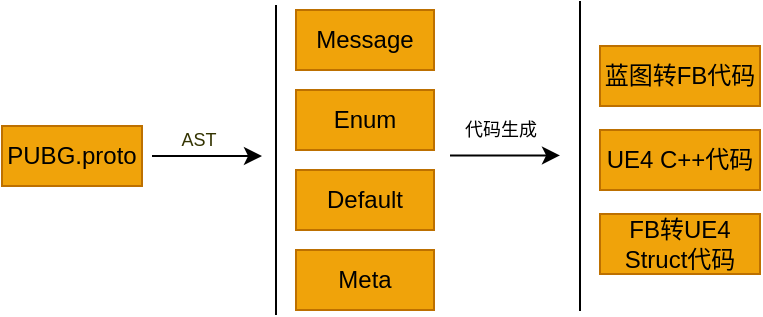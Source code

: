 <mxfile version="12.9.7" type="github">
  <diagram id="geBm-2fr2CytJHsljV7D" name="Page-1">
    <mxGraphModel dx="1178" dy="631" grid="1" gridSize="10" guides="1" tooltips="1" connect="1" arrows="1" fold="1" page="1" pageScale="1" pageWidth="827" pageHeight="1169" math="0" shadow="0">
      <root>
        <mxCell id="0" />
        <mxCell id="1" parent="0" />
        <mxCell id="N63TacE3sIvnsK9GecQp-14" value="&lt;font style=&quot;font-size: 9px&quot;&gt;AST&lt;/font&gt;" style="text;html=1;align=center;verticalAlign=middle;resizable=0;points=[];autosize=1;fontSize=6;fontColor=#333300;" parent="1" vertex="1">
          <mxGeometry x="151" y="308" width="40" height="10" as="geometry" />
        </mxCell>
        <mxCell id="N63TacE3sIvnsK9GecQp-9" value="&lt;font color=&quot;#000000&quot;&gt;蓝图转FB代码&lt;/font&gt;" style="rounded=0;whiteSpace=wrap;html=1;fillColor=#f0a30a;strokeColor=#BD7000;fontColor=#ffffff;" parent="1" vertex="1">
          <mxGeometry x="372" y="266" width="80" height="30" as="geometry" />
        </mxCell>
        <mxCell id="N63TacE3sIvnsK9GecQp-10" value="&lt;font color=&quot;#000000&quot;&gt;UE4 C++代码&lt;/font&gt;" style="rounded=0;whiteSpace=wrap;html=1;fillColor=#f0a30a;strokeColor=#BD7000;fontColor=#ffffff;" parent="1" vertex="1">
          <mxGeometry x="372" y="308" width="80" height="30" as="geometry" />
        </mxCell>
        <mxCell id="N63TacE3sIvnsK9GecQp-11" value="&lt;font color=&quot;#000000&quot;&gt;FB转UE4&lt;br&gt;Struct代码&lt;/font&gt;" style="rounded=0;whiteSpace=wrap;html=1;fillColor=#f0a30a;strokeColor=#BD7000;fontColor=#FFFFFF;" parent="1" vertex="1">
          <mxGeometry x="372" y="350" width="80" height="30" as="geometry" />
        </mxCell>
        <mxCell id="N63TacE3sIvnsK9GecQp-2" value="&lt;font color=&quot;#000000&quot;&gt;Message&lt;/font&gt;" style="rounded=0;whiteSpace=wrap;html=1;fillColor=#f0a30a;strokeColor=#BD7000;fontColor=#FFFFFF;" parent="1" vertex="1">
          <mxGeometry x="220" y="248" width="69" height="30" as="geometry" />
        </mxCell>
        <mxCell id="N63TacE3sIvnsK9GecQp-3" value="&lt;font color=&quot;#000000&quot;&gt;Enum&lt;/font&gt;" style="rounded=0;whiteSpace=wrap;html=1;fillColor=#f0a30a;strokeColor=#BD7000;fontColor=#FFFFFF;" parent="1" vertex="1">
          <mxGeometry x="220" y="288" width="69" height="30" as="geometry" />
        </mxCell>
        <mxCell id="N63TacE3sIvnsK9GecQp-4" value="&lt;font color=&quot;#000000&quot;&gt;Meta&lt;/font&gt;" style="rounded=0;whiteSpace=wrap;html=1;fillColor=#f0a30a;strokeColor=#BD7000;fontColor=#FFFFFF;" parent="1" vertex="1">
          <mxGeometry x="220" y="368" width="69" height="30" as="geometry" />
        </mxCell>
        <mxCell id="N63TacE3sIvnsK9GecQp-16" value="&lt;font color=&quot;#000000&quot;&gt;Default&lt;/font&gt;" style="rounded=0;whiteSpace=wrap;html=1;fillColor=#f0a30a;strokeColor=#BD7000;fontColor=#FFFFFF;" parent="1" vertex="1">
          <mxGeometry x="220" y="328" width="69" height="30" as="geometry" />
        </mxCell>
        <mxCell id="iA8vbkq-AqObj3hzfbwd-5" style="edgeStyle=orthogonalEdgeStyle;rounded=0;orthogonalLoop=1;jettySize=auto;html=1;fontSize=9;fontColor=#FFFFFF;" edge="1" parent="1">
          <mxGeometry relative="1" as="geometry">
            <mxPoint x="203" y="321" as="targetPoint" />
            <mxPoint x="148" y="321" as="sourcePoint" />
          </mxGeometry>
        </mxCell>
        <mxCell id="iA8vbkq-AqObj3hzfbwd-6" style="edgeStyle=orthogonalEdgeStyle;rounded=0;orthogonalLoop=1;jettySize=auto;html=1;fontSize=9;fontColor=#FFFFFF;" edge="1" parent="1">
          <mxGeometry relative="1" as="geometry">
            <mxPoint x="352" y="320.71" as="targetPoint" />
            <mxPoint x="297" y="320.71" as="sourcePoint" />
          </mxGeometry>
        </mxCell>
        <mxCell id="iA8vbkq-AqObj3hzfbwd-7" value="" style="shape=partialRectangle;whiteSpace=wrap;html=1;right=0;top=0;bottom=0;fillColor=none;routingCenterX=-0.5;fontSize=9;fontColor=#FFFFFF;" vertex="1" parent="1">
          <mxGeometry x="210" y="246" width="90" height="154" as="geometry" />
        </mxCell>
        <mxCell id="iA8vbkq-AqObj3hzfbwd-8" value="" style="shape=partialRectangle;whiteSpace=wrap;html=1;right=0;top=0;bottom=0;fillColor=none;routingCenterX=-0.5;fontSize=9;fontColor=#FFFFFF;" vertex="1" parent="1">
          <mxGeometry x="362" y="244" width="90" height="154" as="geometry" />
        </mxCell>
        <mxCell id="iA8vbkq-AqObj3hzfbwd-10" value="&lt;font color=&quot;#000000&quot;&gt;代码生成&lt;/font&gt;" style="text;html=1;align=center;verticalAlign=middle;resizable=0;points=[];autosize=1;fontSize=9;fontColor=#FFFFFF;" vertex="1" parent="1">
          <mxGeometry x="292" y="298" width="60" height="20" as="geometry" />
        </mxCell>
        <mxCell id="iA8vbkq-AqObj3hzfbwd-11" value="&lt;font color=&quot;#000000&quot;&gt;PUBG.proto&lt;/font&gt;" style="rounded=0;whiteSpace=wrap;html=1;fillColor=#f0a30a;strokeColor=#BD7000;fontColor=#FFFFFF;" vertex="1" parent="1">
          <mxGeometry x="73" y="306" width="70" height="30" as="geometry" />
        </mxCell>
      </root>
    </mxGraphModel>
  </diagram>
</mxfile>
